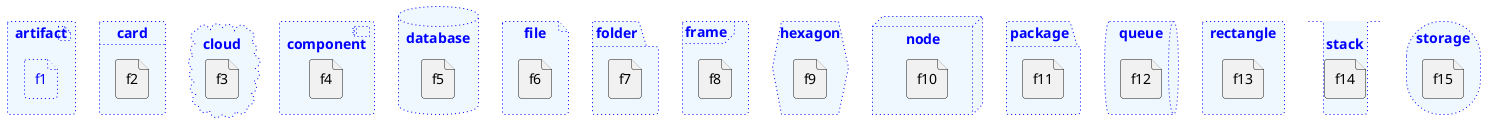 {
  "sha1": "bna9n4z9qjce65iry5smox744g3q4of",
  "insertion": {
    "when": "2024-05-30T20:48:22.130Z",
    "url": "https://forum.plantuml.net/13336/inline-style-manage-dashed-dotted-nested-element-deployment",
    "user": "plantuml@gmail.com"
  }
}
@startuml
artifact artifact #aliceblue;line:blue;line.dotted;text:blue {
	file f1 #aliceblue;line:blue;line.dotted;text:blue
}
card card #aliceblue;line:blue;line.dotted;text:blue {
	file f2
}
cloud cloud #aliceblue;line:blue;line.dotted;text:blue {
	file f3
}
component component #aliceblue;line:blue;line.dotted;text:blue {
	file f4
}
database database #aliceblue;line:blue;line.dotted;text:blue {
	file f5
}
file file #aliceblue;line:blue;line.dotted;text:blue {
	file f6
}
folder folder #aliceblue;line:blue;line.dotted;text:blue {
	file f7
}
frame frame #aliceblue;line:blue;line.dotted;text:blue {
	file f8
}
hexagon hexagon #aliceblue;line:blue;line.dotted;text:blue {
	file f9
}
node node #aliceblue;line:blue;line.dotted;text:blue {
	file f10
}
package package #aliceblue;line:blue;line.dotted;text:blue {
	file f11
}
queue queue #aliceblue;line:blue;line.dotted;text:blue {
	file f12
}
rectangle rectangle #aliceblue;line:blue;line.dotted;text:blue {
	file f13
}
stack stack #aliceblue;line:blue;line.dotted;text:blue {
	file f14
}
storage storage #aliceblue;line:blue;line.dotted;text:blue {
	file f15
}

@enduml
